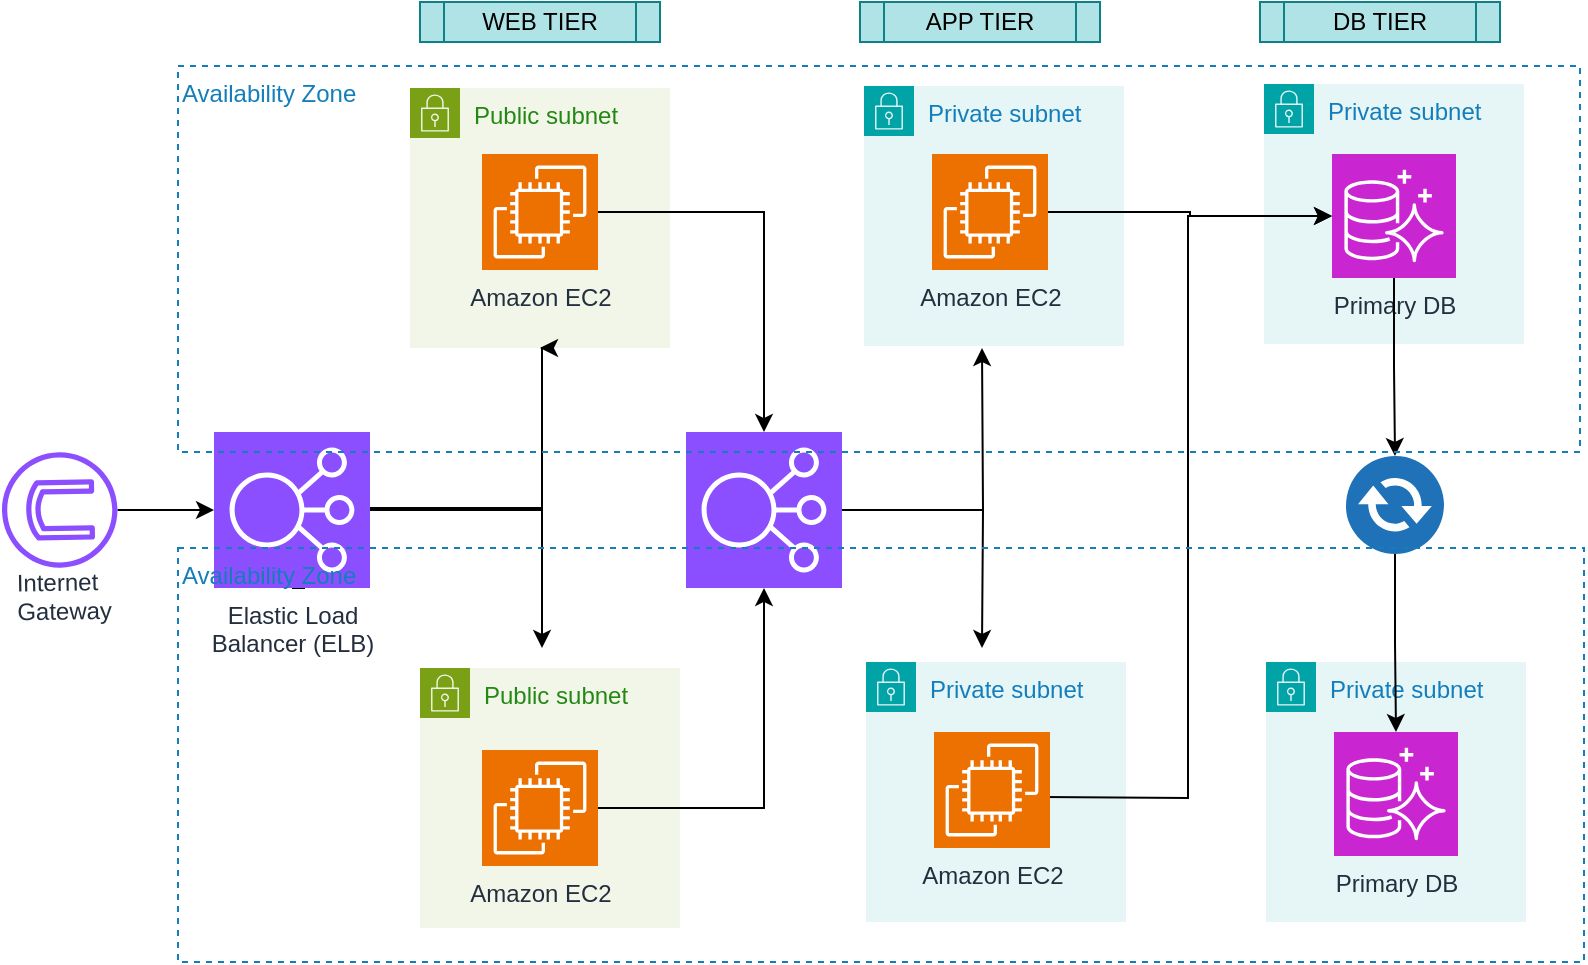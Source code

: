 <mxfile version="26.2.5">
  <diagram name="Page-1" id="d6edJk67j7s0k6tXhJVO">
    <mxGraphModel dx="998" dy="542" grid="0" gridSize="10" guides="1" tooltips="1" connect="1" arrows="1" fold="1" page="1" pageScale="1" pageWidth="850" pageHeight="1100" background="light-dark(#FFFFFF,#051208)" math="0" shadow="0">
      <root>
        <mxCell id="0" />
        <mxCell id="1" parent="0" />
        <mxCell id="QDt6HuoATpvbEMl83aBC-27" value="Private subnet" style="points=[[0,0],[0.25,0],[0.5,0],[0.75,0],[1,0],[1,0.25],[1,0.5],[1,0.75],[1,1],[0.75,1],[0.5,1],[0.25,1],[0,1],[0,0.75],[0,0.5],[0,0.25]];outlineConnect=0;gradientColor=none;html=1;whiteSpace=wrap;fontSize=12;fontStyle=0;container=1;pointerEvents=0;collapsible=0;recursiveResize=0;shape=mxgraph.aws4.group;grIcon=mxgraph.aws4.group_security_group;grStroke=0;strokeColor=#00A4A6;fillColor=#E6F6F7;verticalAlign=top;align=left;spacingLeft=30;fontColor=#147EBA;dashed=0;" vertex="1" parent="1">
          <mxGeometry x="641" y="188" width="130" height="130" as="geometry" />
        </mxCell>
        <mxCell id="QDt6HuoATpvbEMl83aBC-30" value="Primary DB" style="sketch=0;points=[[0,0,0],[0.25,0,0],[0.5,0,0],[0.75,0,0],[1,0,0],[0,1,0],[0.25,1,0],[0.5,1,0],[0.75,1,0],[1,1,0],[0,0.25,0],[0,0.5,0],[0,0.75,0],[1,0.25,0],[1,0.5,0],[1,0.75,0]];outlineConnect=0;fontColor=#232F3E;fillColor=#C925D1;strokeColor=#ffffff;dashed=0;verticalLabelPosition=bottom;verticalAlign=top;align=center;html=1;fontSize=12;fontStyle=0;aspect=fixed;shape=mxgraph.aws4.resourceIcon;resIcon=mxgraph.aws4.aurora;" vertex="1" parent="QDt6HuoATpvbEMl83aBC-27">
          <mxGeometry x="34" y="35" width="62" height="62" as="geometry" />
        </mxCell>
        <mxCell id="QDt6HuoATpvbEMl83aBC-14" value="Private subnet" style="points=[[0,0],[0.25,0],[0.5,0],[0.75,0],[1,0],[1,0.25],[1,0.5],[1,0.75],[1,1],[0.75,1],[0.5,1],[0.25,1],[0,1],[0,0.75],[0,0.5],[0,0.25]];outlineConnect=0;gradientColor=none;html=1;whiteSpace=wrap;fontSize=12;fontStyle=0;container=1;pointerEvents=0;collapsible=0;recursiveResize=0;shape=mxgraph.aws4.group;grIcon=mxgraph.aws4.group_security_group;grStroke=0;strokeColor=#00A4A6;fillColor=#E6F6F7;verticalAlign=top;align=left;spacingLeft=30;fontColor=#147EBA;dashed=0;" vertex="1" parent="1">
          <mxGeometry x="441" y="189" width="130" height="130" as="geometry" />
        </mxCell>
        <mxCell id="QDt6HuoATpvbEMl83aBC-9" value="Public subnet" style="points=[[0,0],[0.25,0],[0.5,0],[0.75,0],[1,0],[1,0.25],[1,0.5],[1,0.75],[1,1],[0.75,1],[0.5,1],[0.25,1],[0,1],[0,0.75],[0,0.5],[0,0.25]];outlineConnect=0;gradientColor=none;html=1;whiteSpace=wrap;fontSize=12;fontStyle=0;container=1;pointerEvents=0;collapsible=0;recursiveResize=0;shape=mxgraph.aws4.group;grIcon=mxgraph.aws4.group_security_group;grStroke=0;strokeColor=#7AA116;fillColor=#F2F6E8;verticalAlign=top;align=left;spacingLeft=30;fontColor=#248814;dashed=0;" vertex="1" parent="1">
          <mxGeometry x="214" y="190" width="130" height="130" as="geometry" />
        </mxCell>
        <mxCell id="QDt6HuoATpvbEMl83aBC-1" value="Amazon EC2" style="sketch=0;points=[[0,0,0],[0.25,0,0],[0.5,0,0],[0.75,0,0],[1,0,0],[0,1,0],[0.25,1,0],[0.5,1,0],[0.75,1,0],[1,1,0],[0,0.25,0],[0,0.5,0],[0,0.75,0],[1,0.25,0],[1,0.5,0],[1,0.75,0]];outlineConnect=0;fontColor=#232F3E;fillColor=#ED7100;strokeColor=#ffffff;dashed=0;verticalLabelPosition=bottom;verticalAlign=top;align=center;html=1;fontSize=12;fontStyle=0;aspect=fixed;shape=mxgraph.aws4.resourceIcon;resIcon=mxgraph.aws4.ec2;" vertex="1" parent="QDt6HuoATpvbEMl83aBC-9">
          <mxGeometry x="36" y="33" width="58" height="58" as="geometry" />
        </mxCell>
        <mxCell id="QDt6HuoATpvbEMl83aBC-3" style="edgeStyle=orthogonalEdgeStyle;rounded=0;orthogonalLoop=1;jettySize=auto;html=1;exitX=1;exitY=0.5;exitDx=0;exitDy=0;exitPerimeter=0;entryX=0.5;entryY=1;entryDx=0;entryDy=0;" edge="1" parent="1" source="QDt6HuoATpvbEMl83aBC-2" target="QDt6HuoATpvbEMl83aBC-9">
          <mxGeometry relative="1" as="geometry">
            <mxPoint x="280" y="330" as="targetPoint" />
            <Array as="points">
              <mxPoint x="280" y="401" />
              <mxPoint x="280" y="320" />
            </Array>
          </mxGeometry>
        </mxCell>
        <mxCell id="QDt6HuoATpvbEMl83aBC-7" style="edgeStyle=orthogonalEdgeStyle;rounded=0;orthogonalLoop=1;jettySize=auto;html=1;exitX=0.5;exitY=1;exitDx=0;exitDy=0;exitPerimeter=0;" edge="1" parent="1" source="QDt6HuoATpvbEMl83aBC-2">
          <mxGeometry relative="1" as="geometry">
            <mxPoint x="280" y="470" as="targetPoint" />
            <Array as="points">
              <mxPoint x="161" y="400" />
              <mxPoint x="280" y="400" />
            </Array>
          </mxGeometry>
        </mxCell>
        <mxCell id="QDt6HuoATpvbEMl83aBC-2" value="Elastic Load&lt;div&gt;Balancer (ELB)&lt;/div&gt;" style="sketch=0;points=[[0,0,0],[0.25,0,0],[0.5,0,0],[0.75,0,0],[1,0,0],[0,1,0],[0.25,1,0],[0.5,1,0],[0.75,1,0],[1,1,0],[0,0.25,0],[0,0.5,0],[0,0.75,0],[1,0.25,0],[1,0.5,0],[1,0.75,0]];outlineConnect=0;fontColor=#232F3E;fillColor=#8C4FFF;strokeColor=#ffffff;dashed=0;verticalLabelPosition=bottom;verticalAlign=top;align=center;html=1;fontSize=12;fontStyle=0;aspect=fixed;shape=mxgraph.aws4.resourceIcon;resIcon=mxgraph.aws4.elastic_load_balancing;" vertex="1" parent="1">
          <mxGeometry x="116" y="362" width="78" height="78" as="geometry" />
        </mxCell>
        <mxCell id="QDt6HuoATpvbEMl83aBC-15" value="" style="edgeStyle=orthogonalEdgeStyle;rounded=0;orthogonalLoop=1;jettySize=auto;html=1;" edge="1" parent="1" source="QDt6HuoATpvbEMl83aBC-4" target="QDt6HuoATpvbEMl83aBC-2">
          <mxGeometry relative="1" as="geometry" />
        </mxCell>
        <mxCell id="QDt6HuoATpvbEMl83aBC-4" value="&lt;br&gt;&lt;div&gt;Gateway&lt;/div&gt;&lt;div&gt;Internet&lt;/div&gt;" style="sketch=0;outlineConnect=0;fontColor=#232F3E;gradientColor=none;fillColor=#8C4FFF;strokeColor=none;dashed=0;verticalLabelPosition=middle;verticalAlign=top;align=right;html=1;fontSize=12;fontStyle=0;aspect=fixed;pointerEvents=1;shape=mxgraph.aws4.internet_gateway;rotation=-91;labelPosition=left;textDirection=vertical-lr;" vertex="1" parent="1">
          <mxGeometry x="10" y="372.13" width="57.74" height="57.74" as="geometry" />
        </mxCell>
        <mxCell id="QDt6HuoATpvbEMl83aBC-10" value="WEB TIER" style="shape=process;whiteSpace=wrap;html=1;backgroundOutline=1;fillColor=#b0e3e6;rounded=0;glass=0;strokeColor=#0e8088;" vertex="1" parent="1">
          <mxGeometry x="219" y="147" width="120" height="20" as="geometry" />
        </mxCell>
        <mxCell id="QDt6HuoATpvbEMl83aBC-13" value="APP TIER" style="shape=process;whiteSpace=wrap;html=1;backgroundOutline=1;fillColor=#b0e3e6;rounded=0;glass=0;strokeColor=#0e8088;" vertex="1" parent="1">
          <mxGeometry x="439" y="147" width="120" height="20" as="geometry" />
        </mxCell>
        <mxCell id="QDt6HuoATpvbEMl83aBC-12" value="Amazon EC2" style="sketch=0;points=[[0,0,0],[0.25,0,0],[0.5,0,0],[0.75,0,0],[1,0,0],[0,1,0],[0.25,1,0],[0.5,1,0],[0.75,1,0],[1,1,0],[0,0.25,0],[0,0.5,0],[0,0.75,0],[1,0.25,0],[1,0.5,0],[1,0.75,0]];outlineConnect=0;fontColor=#232F3E;fillColor=#ED7100;strokeColor=#ffffff;dashed=0;verticalLabelPosition=bottom;verticalAlign=top;align=center;html=1;fontSize=12;fontStyle=0;aspect=fixed;shape=mxgraph.aws4.resourceIcon;resIcon=mxgraph.aws4.ec2;" vertex="1" parent="1">
          <mxGeometry x="475" y="223" width="58" height="58" as="geometry" />
        </mxCell>
        <mxCell id="QDt6HuoATpvbEMl83aBC-21" style="edgeStyle=orthogonalEdgeStyle;rounded=0;orthogonalLoop=1;jettySize=auto;html=1;" edge="1" parent="1" source="QDt6HuoATpvbEMl83aBC-16">
          <mxGeometry relative="1" as="geometry">
            <mxPoint x="500" y="320" as="targetPoint" />
          </mxGeometry>
        </mxCell>
        <mxCell id="QDt6HuoATpvbEMl83aBC-24" style="edgeStyle=orthogonalEdgeStyle;rounded=0;orthogonalLoop=1;jettySize=auto;html=1;exitX=1;exitY=0.75;exitDx=0;exitDy=0;exitPerimeter=0;" edge="1" parent="1" source="QDt6HuoATpvbEMl83aBC-16">
          <mxGeometry relative="1" as="geometry">
            <mxPoint x="430.421" y="420.105" as="targetPoint" />
          </mxGeometry>
        </mxCell>
        <mxCell id="QDt6HuoATpvbEMl83aBC-26" style="edgeStyle=orthogonalEdgeStyle;rounded=0;orthogonalLoop=1;jettySize=auto;html=1;exitX=1;exitY=0.5;exitDx=0;exitDy=0;exitPerimeter=0;" edge="1" parent="1" source="QDt6HuoATpvbEMl83aBC-16">
          <mxGeometry relative="1" as="geometry">
            <mxPoint x="500" y="470" as="targetPoint" />
          </mxGeometry>
        </mxCell>
        <mxCell id="QDt6HuoATpvbEMl83aBC-16" value="" style="sketch=0;points=[[0,0,0],[0.25,0,0],[0.5,0,0],[0.75,0,0],[1,0,0],[0,1,0],[0.25,1,0],[0.5,1,0],[0.75,1,0],[1,1,0],[0,0.25,0],[0,0.5,0],[0,0.75,0],[1,0.25,0],[1,0.5,0],[1,0.75,0]];outlineConnect=0;fontColor=#232F3E;fillColor=#8C4FFF;strokeColor=#ffffff;dashed=0;verticalLabelPosition=bottom;verticalAlign=top;align=center;html=1;fontSize=12;fontStyle=0;aspect=fixed;shape=mxgraph.aws4.resourceIcon;resIcon=mxgraph.aws4.elastic_load_balancing;" vertex="1" parent="1">
          <mxGeometry x="352" y="362" width="78" height="78" as="geometry" />
        </mxCell>
        <mxCell id="QDt6HuoATpvbEMl83aBC-17" style="edgeStyle=orthogonalEdgeStyle;rounded=0;orthogonalLoop=1;jettySize=auto;html=1;exitX=1;exitY=0.5;exitDx=0;exitDy=0;exitPerimeter=0;entryX=0.5;entryY=0;entryDx=0;entryDy=0;entryPerimeter=0;" edge="1" parent="1" source="QDt6HuoATpvbEMl83aBC-1" target="QDt6HuoATpvbEMl83aBC-16">
          <mxGeometry relative="1" as="geometry" />
        </mxCell>
        <mxCell id="QDt6HuoATpvbEMl83aBC-18" value="Public subnet" style="points=[[0,0],[0.25,0],[0.5,0],[0.75,0],[1,0],[1,0.25],[1,0.5],[1,0.75],[1,1],[0.75,1],[0.5,1],[0.25,1],[0,1],[0,0.75],[0,0.5],[0,0.25]];outlineConnect=0;gradientColor=none;html=1;whiteSpace=wrap;fontSize=12;fontStyle=0;container=1;pointerEvents=0;collapsible=0;recursiveResize=0;shape=mxgraph.aws4.group;grIcon=mxgraph.aws4.group_security_group;grStroke=0;strokeColor=#7AA116;fillColor=#F2F6E8;verticalAlign=top;align=left;spacingLeft=30;fontColor=#248814;dashed=0;" vertex="1" parent="1">
          <mxGeometry x="219" y="480" width="130" height="130" as="geometry" />
        </mxCell>
        <mxCell id="QDt6HuoATpvbEMl83aBC-19" value="Amazon EC2" style="sketch=0;points=[[0,0,0],[0.25,0,0],[0.5,0,0],[0.75,0,0],[1,0,0],[0,1,0],[0.25,1,0],[0.5,1,0],[0.75,1,0],[1,1,0],[0,0.25,0],[0,0.5,0],[0,0.75,0],[1,0.25,0],[1,0.5,0],[1,0.75,0]];outlineConnect=0;fontColor=#232F3E;fillColor=#ED7100;strokeColor=#ffffff;dashed=0;verticalLabelPosition=bottom;verticalAlign=top;align=center;html=1;fontSize=12;fontStyle=0;aspect=fixed;shape=mxgraph.aws4.resourceIcon;resIcon=mxgraph.aws4.ec2;" vertex="1" parent="QDt6HuoATpvbEMl83aBC-18">
          <mxGeometry x="31" y="41" width="58" height="58" as="geometry" />
        </mxCell>
        <mxCell id="QDt6HuoATpvbEMl83aBC-20" style="edgeStyle=orthogonalEdgeStyle;rounded=0;orthogonalLoop=1;jettySize=auto;html=1;exitX=1;exitY=0.5;exitDx=0;exitDy=0;exitPerimeter=0;entryX=0.5;entryY=1;entryDx=0;entryDy=0;entryPerimeter=0;" edge="1" parent="1" source="QDt6HuoATpvbEMl83aBC-19" target="QDt6HuoATpvbEMl83aBC-16">
          <mxGeometry relative="1" as="geometry" />
        </mxCell>
        <mxCell id="QDt6HuoATpvbEMl83aBC-22" value="Private subnet" style="points=[[0,0],[0.25,0],[0.5,0],[0.75,0],[1,0],[1,0.25],[1,0.5],[1,0.75],[1,1],[0.75,1],[0.5,1],[0.25,1],[0,1],[0,0.75],[0,0.5],[0,0.25]];outlineConnect=0;gradientColor=none;html=1;whiteSpace=wrap;fontSize=12;fontStyle=0;container=1;pointerEvents=0;collapsible=0;recursiveResize=0;shape=mxgraph.aws4.group;grIcon=mxgraph.aws4.group_security_group;grStroke=0;strokeColor=#00A4A6;fillColor=#E6F6F7;verticalAlign=top;align=left;spacingLeft=30;fontColor=#147EBA;dashed=0;" vertex="1" parent="1">
          <mxGeometry x="442" y="477" width="130" height="130" as="geometry" />
        </mxCell>
        <mxCell id="QDt6HuoATpvbEMl83aBC-33" style="edgeStyle=orthogonalEdgeStyle;rounded=0;orthogonalLoop=1;jettySize=auto;html=1;exitX=1;exitY=0.5;exitDx=0;exitDy=0;exitPerimeter=0;entryX=0;entryY=0.5;entryDx=0;entryDy=0;entryPerimeter=0;" edge="1" parent="1" target="QDt6HuoATpvbEMl83aBC-30">
          <mxGeometry relative="1" as="geometry">
            <mxPoint x="620" y="250" as="targetPoint" />
            <mxPoint x="530" y="544.47" as="sourcePoint" />
          </mxGeometry>
        </mxCell>
        <mxCell id="QDt6HuoATpvbEMl83aBC-23" value="Amazon EC2" style="sketch=0;points=[[0,0,0],[0.25,0,0],[0.5,0,0],[0.75,0,0],[1,0,0],[0,1,0],[0.25,1,0],[0.5,1,0],[0.75,1,0],[1,1,0],[0,0.25,0],[0,0.5,0],[0,0.75,0],[1,0.25,0],[1,0.5,0],[1,0.75,0]];outlineConnect=0;fontColor=#232F3E;fillColor=#ED7100;strokeColor=#ffffff;dashed=0;verticalLabelPosition=bottom;verticalAlign=top;align=center;html=1;fontSize=12;fontStyle=0;aspect=fixed;shape=mxgraph.aws4.resourceIcon;resIcon=mxgraph.aws4.ec2;" vertex="1" parent="1">
          <mxGeometry x="476" y="512" width="58" height="58" as="geometry" />
        </mxCell>
        <mxCell id="QDt6HuoATpvbEMl83aBC-28" value="DB TIER" style="shape=process;whiteSpace=wrap;html=1;backgroundOutline=1;fillColor=#b0e3e6;rounded=0;glass=0;strokeColor=#0e8088;" vertex="1" parent="1">
          <mxGeometry x="639" y="147" width="120" height="20" as="geometry" />
        </mxCell>
        <mxCell id="QDt6HuoATpvbEMl83aBC-31" style="edgeStyle=orthogonalEdgeStyle;rounded=0;orthogonalLoop=1;jettySize=auto;html=1;exitX=1;exitY=0.5;exitDx=0;exitDy=0;exitPerimeter=0;entryX=0;entryY=0.5;entryDx=0;entryDy=0;entryPerimeter=0;" edge="1" parent="1" source="QDt6HuoATpvbEMl83aBC-12" target="QDt6HuoATpvbEMl83aBC-30">
          <mxGeometry relative="1" as="geometry" />
        </mxCell>
        <mxCell id="QDt6HuoATpvbEMl83aBC-34" value="Private subnet" style="points=[[0,0],[0.25,0],[0.5,0],[0.75,0],[1,0],[1,0.25],[1,0.5],[1,0.75],[1,1],[0.75,1],[0.5,1],[0.25,1],[0,1],[0,0.75],[0,0.5],[0,0.25]];outlineConnect=0;gradientColor=none;html=1;whiteSpace=wrap;fontSize=12;fontStyle=0;container=1;pointerEvents=0;collapsible=0;recursiveResize=0;shape=mxgraph.aws4.group;grIcon=mxgraph.aws4.group_security_group;grStroke=0;strokeColor=#00A4A6;fillColor=#E6F6F7;verticalAlign=top;align=left;spacingLeft=30;fontColor=#147EBA;dashed=0;" vertex="1" parent="1">
          <mxGeometry x="642" y="477" width="130" height="130" as="geometry" />
        </mxCell>
        <mxCell id="QDt6HuoATpvbEMl83aBC-35" value="Primary DB" style="sketch=0;points=[[0,0,0],[0.25,0,0],[0.5,0,0],[0.75,0,0],[1,0,0],[0,1,0],[0.25,1,0],[0.5,1,0],[0.75,1,0],[1,1,0],[0,0.25,0],[0,0.5,0],[0,0.75,0],[1,0.25,0],[1,0.5,0],[1,0.75,0]];outlineConnect=0;fontColor=#232F3E;fillColor=#C925D1;strokeColor=#ffffff;dashed=0;verticalLabelPosition=bottom;verticalAlign=top;align=center;html=1;fontSize=12;fontStyle=0;aspect=fixed;shape=mxgraph.aws4.resourceIcon;resIcon=mxgraph.aws4.aurora;" vertex="1" parent="QDt6HuoATpvbEMl83aBC-34">
          <mxGeometry x="34" y="35" width="62" height="62" as="geometry" />
        </mxCell>
        <mxCell id="QDt6HuoATpvbEMl83aBC-39" style="edgeStyle=orthogonalEdgeStyle;rounded=0;orthogonalLoop=1;jettySize=auto;html=1;" edge="1" parent="1" source="QDt6HuoATpvbEMl83aBC-36" target="QDt6HuoATpvbEMl83aBC-35">
          <mxGeometry relative="1" as="geometry" />
        </mxCell>
        <mxCell id="QDt6HuoATpvbEMl83aBC-36" value="" style="sketch=0;pointerEvents=1;shadow=0;dashed=0;html=1;strokeColor=none;fillColor=#505050;labelPosition=center;verticalLabelPosition=bottom;verticalAlign=top;outlineConnect=0;align=center;shape=mxgraph.office.communications.exchange_active_sync;fillColor=#2072B8;" vertex="1" parent="1">
          <mxGeometry x="682" y="374" width="49" height="49" as="geometry" />
        </mxCell>
        <mxCell id="QDt6HuoATpvbEMl83aBC-38" style="edgeStyle=orthogonalEdgeStyle;rounded=0;orthogonalLoop=1;jettySize=auto;html=1;" edge="1" parent="1" source="QDt6HuoATpvbEMl83aBC-30" target="QDt6HuoATpvbEMl83aBC-36">
          <mxGeometry relative="1" as="geometry" />
        </mxCell>
        <mxCell id="QDt6HuoATpvbEMl83aBC-49" value="Availability Zone" style="fillColor=none;strokeColor=#147EBA;dashed=1;verticalAlign=top;fontStyle=0;fontColor=#147EBA;whiteSpace=wrap;html=1;align=left;" vertex="1" parent="1">
          <mxGeometry x="98" y="179" width="701" height="193" as="geometry" />
        </mxCell>
        <mxCell id="QDt6HuoATpvbEMl83aBC-50" value="Availability Zone" style="fillColor=none;strokeColor=#147EBA;dashed=1;verticalAlign=top;fontStyle=0;fontColor=#147EBA;whiteSpace=wrap;html=1;align=left;" vertex="1" parent="1">
          <mxGeometry x="98" y="420" width="703" height="207" as="geometry" />
        </mxCell>
      </root>
    </mxGraphModel>
  </diagram>
</mxfile>
